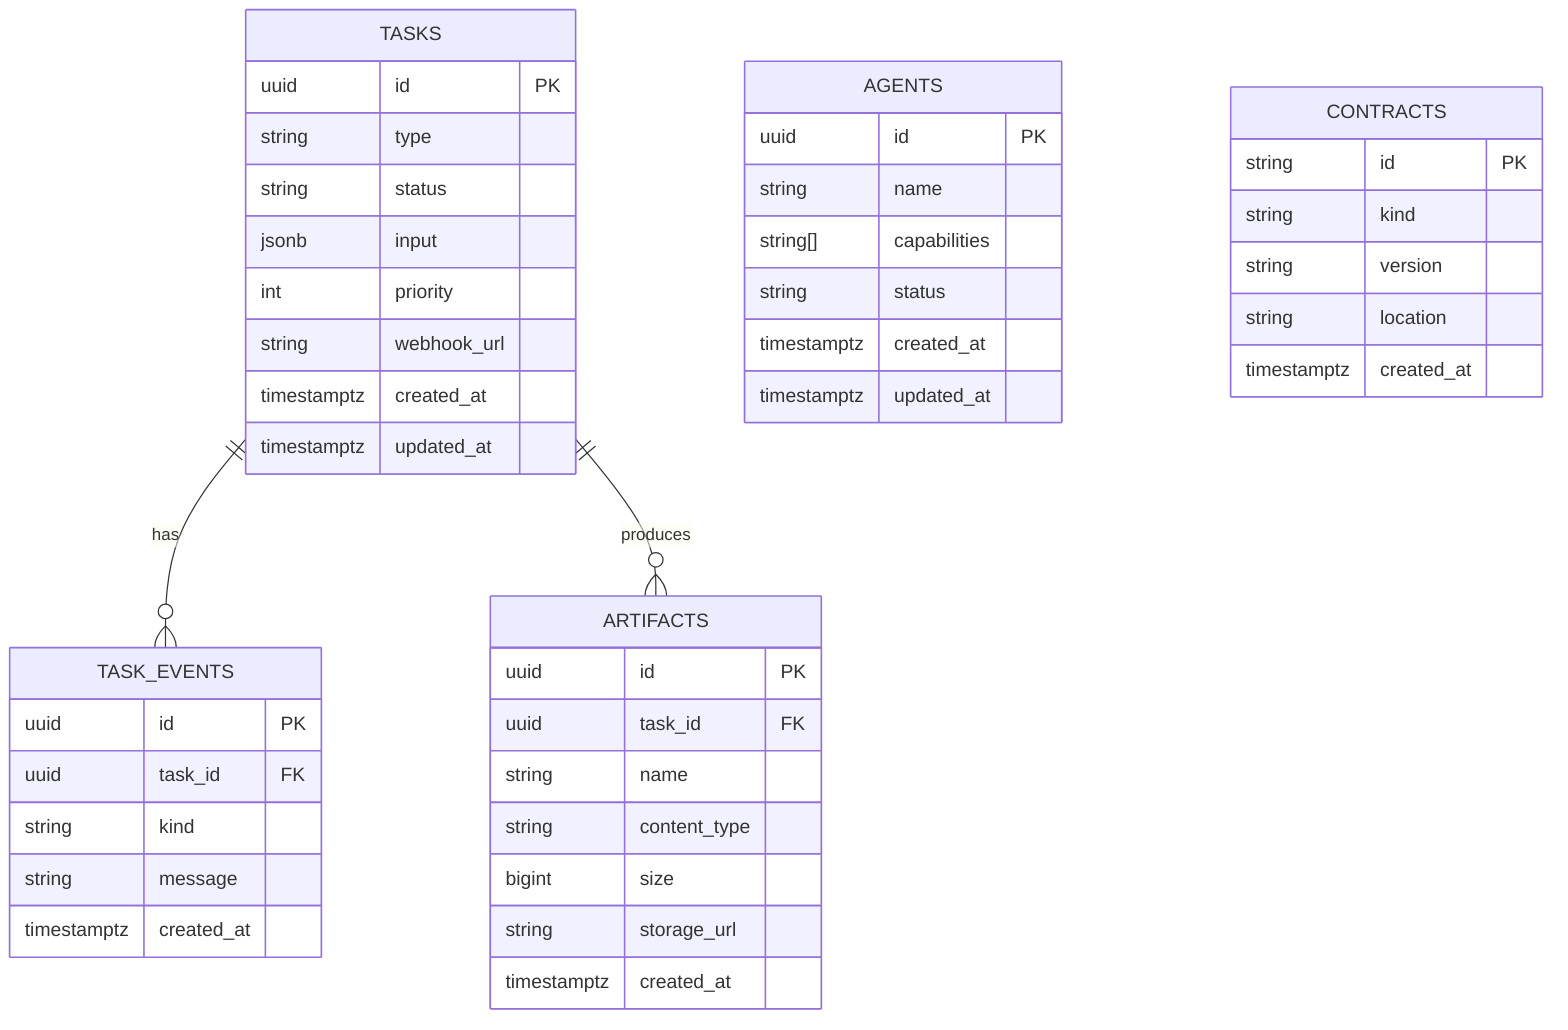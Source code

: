 %% Mermaid ER Diagram - Core entities

erDiagram
    TASKS ||--o{ TASK_EVENTS : has
    TASKS ||--o{ ARTIFACTS : produces
    TASKS {
        uuid id PK
        string type
        string status
        jsonb input
        int priority
        string webhook_url
        timestamptz created_at
        timestamptz updated_at
    }
    TASK_EVENTS {
        uuid id PK
        uuid task_id FK
        string kind
        string message
        timestamptz created_at
    }
    ARTIFACTS {
        uuid id PK
        uuid task_id FK
        string name
        string content_type
        bigint size
        string storage_url
        timestamptz created_at
    }
    AGENTS {
        uuid id PK
        string name
        string[] capabilities
        string status
        timestamptz created_at
        timestamptz updated_at
    }
    CONTRACTS {
        string id PK
        string kind
        string version
        string location
        timestamptz created_at
    }